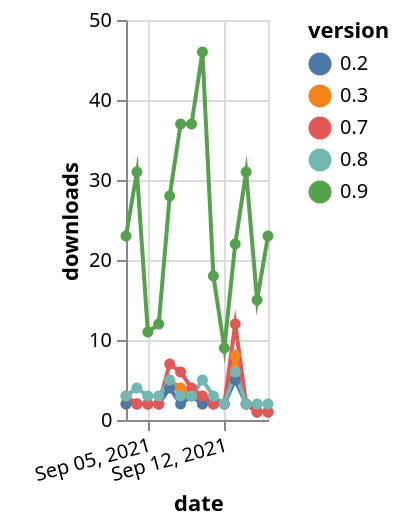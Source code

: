 {"$schema": "https://vega.github.io/schema/vega-lite/v5.json", "description": "A simple bar chart with embedded data.", "data": {"values": [{"date": "2021-09-03", "total": 4005, "delta": 2, "version": "0.3"}, {"date": "2021-09-04", "total": 4007, "delta": 2, "version": "0.3"}, {"date": "2021-09-05", "total": 4009, "delta": 2, "version": "0.3"}, {"date": "2021-09-06", "total": 4011, "delta": 2, "version": "0.3"}, {"date": "2021-09-07", "total": 4016, "delta": 5, "version": "0.3"}, {"date": "2021-09-08", "total": 4020, "delta": 4, "version": "0.3"}, {"date": "2021-09-09", "total": 4023, "delta": 3, "version": "0.3"}, {"date": "2021-09-10", "total": 4025, "delta": 2, "version": "0.3"}, {"date": "2021-09-11", "total": 4027, "delta": 2, "version": "0.3"}, {"date": "2021-09-12", "total": 4029, "delta": 2, "version": "0.3"}, {"date": "2021-09-13", "total": 4037, "delta": 8, "version": "0.3"}, {"date": "2021-09-14", "total": 4039, "delta": 2, "version": "0.3"}, {"date": "2021-09-15", "total": 4040, "delta": 1, "version": "0.3"}, {"date": "2021-09-16", "total": 4041, "delta": 1, "version": "0.3"}, {"date": "2021-09-03", "total": 27313, "delta": 23, "version": "0.9"}, {"date": "2021-09-04", "total": 27344, "delta": 31, "version": "0.9"}, {"date": "2021-09-05", "total": 27355, "delta": 11, "version": "0.9"}, {"date": "2021-09-06", "total": 27367, "delta": 12, "version": "0.9"}, {"date": "2021-09-07", "total": 27395, "delta": 28, "version": "0.9"}, {"date": "2021-09-08", "total": 27432, "delta": 37, "version": "0.9"}, {"date": "2021-09-09", "total": 27469, "delta": 37, "version": "0.9"}, {"date": "2021-09-10", "total": 27515, "delta": 46, "version": "0.9"}, {"date": "2021-09-11", "total": 27533, "delta": 18, "version": "0.9"}, {"date": "2021-09-12", "total": 27542, "delta": 9, "version": "0.9"}, {"date": "2021-09-13", "total": 27564, "delta": 22, "version": "0.9"}, {"date": "2021-09-14", "total": 27595, "delta": 31, "version": "0.9"}, {"date": "2021-09-15", "total": 27610, "delta": 15, "version": "0.9"}, {"date": "2021-09-16", "total": 27633, "delta": 23, "version": "0.9"}, {"date": "2021-09-03", "total": 3147, "delta": 2, "version": "0.2"}, {"date": "2021-09-04", "total": 3149, "delta": 2, "version": "0.2"}, {"date": "2021-09-05", "total": 3151, "delta": 2, "version": "0.2"}, {"date": "2021-09-06", "total": 3153, "delta": 2, "version": "0.2"}, {"date": "2021-09-07", "total": 3157, "delta": 4, "version": "0.2"}, {"date": "2021-09-08", "total": 3159, "delta": 2, "version": "0.2"}, {"date": "2021-09-09", "total": 3162, "delta": 3, "version": "0.2"}, {"date": "2021-09-10", "total": 3164, "delta": 2, "version": "0.2"}, {"date": "2021-09-11", "total": 3166, "delta": 2, "version": "0.2"}, {"date": "2021-09-12", "total": 3168, "delta": 2, "version": "0.2"}, {"date": "2021-09-13", "total": 3173, "delta": 5, "version": "0.2"}, {"date": "2021-09-14", "total": 3175, "delta": 2, "version": "0.2"}, {"date": "2021-09-15", "total": 3176, "delta": 1, "version": "0.2"}, {"date": "2021-09-16", "total": 3177, "delta": 1, "version": "0.2"}, {"date": "2021-09-03", "total": 6925, "delta": 3, "version": "0.7"}, {"date": "2021-09-04", "total": 6927, "delta": 2, "version": "0.7"}, {"date": "2021-09-05", "total": 6929, "delta": 2, "version": "0.7"}, {"date": "2021-09-06", "total": 6931, "delta": 2, "version": "0.7"}, {"date": "2021-09-07", "total": 6938, "delta": 7, "version": "0.7"}, {"date": "2021-09-08", "total": 6944, "delta": 6, "version": "0.7"}, {"date": "2021-09-09", "total": 6948, "delta": 4, "version": "0.7"}, {"date": "2021-09-10", "total": 6951, "delta": 3, "version": "0.7"}, {"date": "2021-09-11", "total": 6953, "delta": 2, "version": "0.7"}, {"date": "2021-09-12", "total": 6955, "delta": 2, "version": "0.7"}, {"date": "2021-09-13", "total": 6967, "delta": 12, "version": "0.7"}, {"date": "2021-09-14", "total": 6969, "delta": 2, "version": "0.7"}, {"date": "2021-09-15", "total": 6970, "delta": 1, "version": "0.7"}, {"date": "2021-09-16", "total": 6971, "delta": 1, "version": "0.7"}, {"date": "2021-09-03", "total": 6571, "delta": 3, "version": "0.8"}, {"date": "2021-09-04", "total": 6575, "delta": 4, "version": "0.8"}, {"date": "2021-09-05", "total": 6578, "delta": 3, "version": "0.8"}, {"date": "2021-09-06", "total": 6581, "delta": 3, "version": "0.8"}, {"date": "2021-09-07", "total": 6586, "delta": 5, "version": "0.8"}, {"date": "2021-09-08", "total": 6589, "delta": 3, "version": "0.8"}, {"date": "2021-09-09", "total": 6592, "delta": 3, "version": "0.8"}, {"date": "2021-09-10", "total": 6597, "delta": 5, "version": "0.8"}, {"date": "2021-09-11", "total": 6600, "delta": 3, "version": "0.8"}, {"date": "2021-09-12", "total": 6602, "delta": 2, "version": "0.8"}, {"date": "2021-09-13", "total": 6608, "delta": 6, "version": "0.8"}, {"date": "2021-09-14", "total": 6610, "delta": 2, "version": "0.8"}, {"date": "2021-09-15", "total": 6612, "delta": 2, "version": "0.8"}, {"date": "2021-09-16", "total": 6614, "delta": 2, "version": "0.8"}]}, "width": "container", "mark": {"type": "line", "point": {"filled": true}}, "encoding": {"x": {"field": "date", "type": "temporal", "timeUnit": "yearmonthdate", "title": "date", "axis": {"labelAngle": -15}}, "y": {"field": "delta", "type": "quantitative", "title": "downloads"}, "color": {"field": "version", "type": "nominal"}, "tooltip": {"field": "delta"}}}